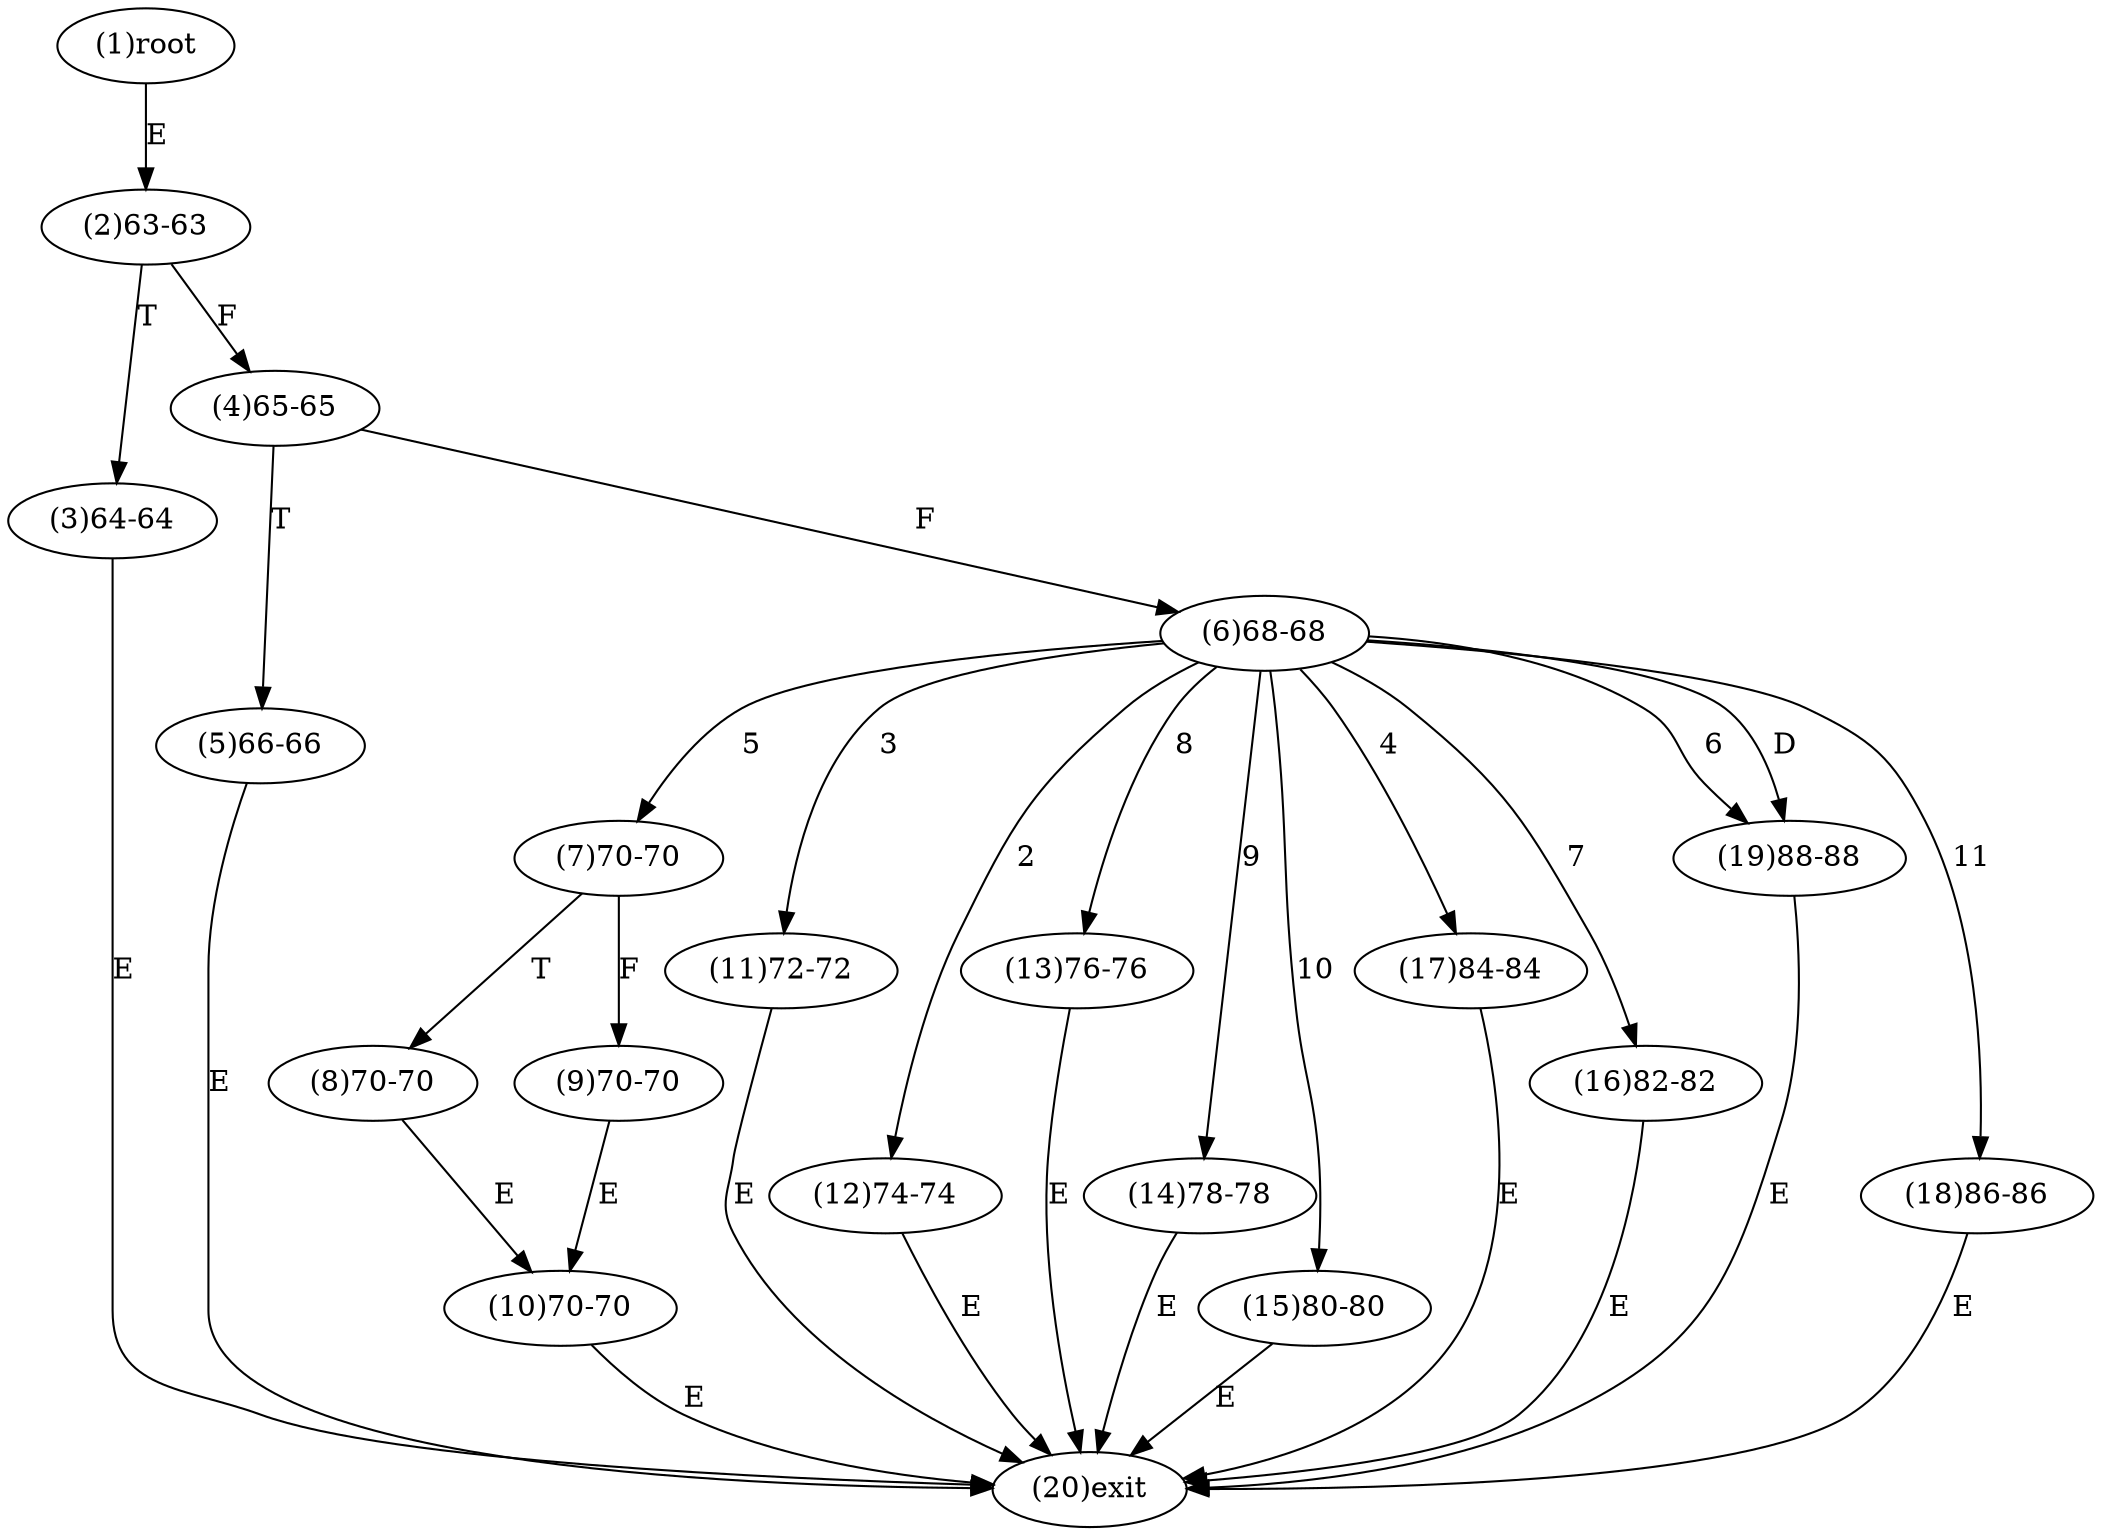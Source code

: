 digraph "" { 
1[ label="(1)root"];
2[ label="(2)63-63"];
3[ label="(3)64-64"];
4[ label="(4)65-65"];
5[ label="(5)66-66"];
6[ label="(6)68-68"];
7[ label="(7)70-70"];
8[ label="(8)70-70"];
9[ label="(9)70-70"];
10[ label="(10)70-70"];
11[ label="(11)72-72"];
12[ label="(12)74-74"];
13[ label="(13)76-76"];
14[ label="(14)78-78"];
15[ label="(15)80-80"];
17[ label="(17)84-84"];
16[ label="(16)82-82"];
19[ label="(19)88-88"];
18[ label="(18)86-86"];
20[ label="(20)exit"];
1->2[ label="E"];
2->4[ label="F"];
2->3[ label="T"];
3->20[ label="E"];
4->6[ label="F"];
4->5[ label="T"];
5->20[ label="E"];
6->12[ label="2"];
6->11[ label="3"];
6->17[ label="4"];
6->7[ label="5"];
6->19[ label="6"];
6->16[ label="7"];
6->13[ label="8"];
6->14[ label="9"];
6->15[ label="10"];
6->18[ label="11"];
6->19[ label="D"];
7->9[ label="F"];
7->8[ label="T"];
8->10[ label="E"];
9->10[ label="E"];
10->20[ label="E"];
11->20[ label="E"];
12->20[ label="E"];
13->20[ label="E"];
14->20[ label="E"];
15->20[ label="E"];
16->20[ label="E"];
17->20[ label="E"];
18->20[ label="E"];
19->20[ label="E"];
}